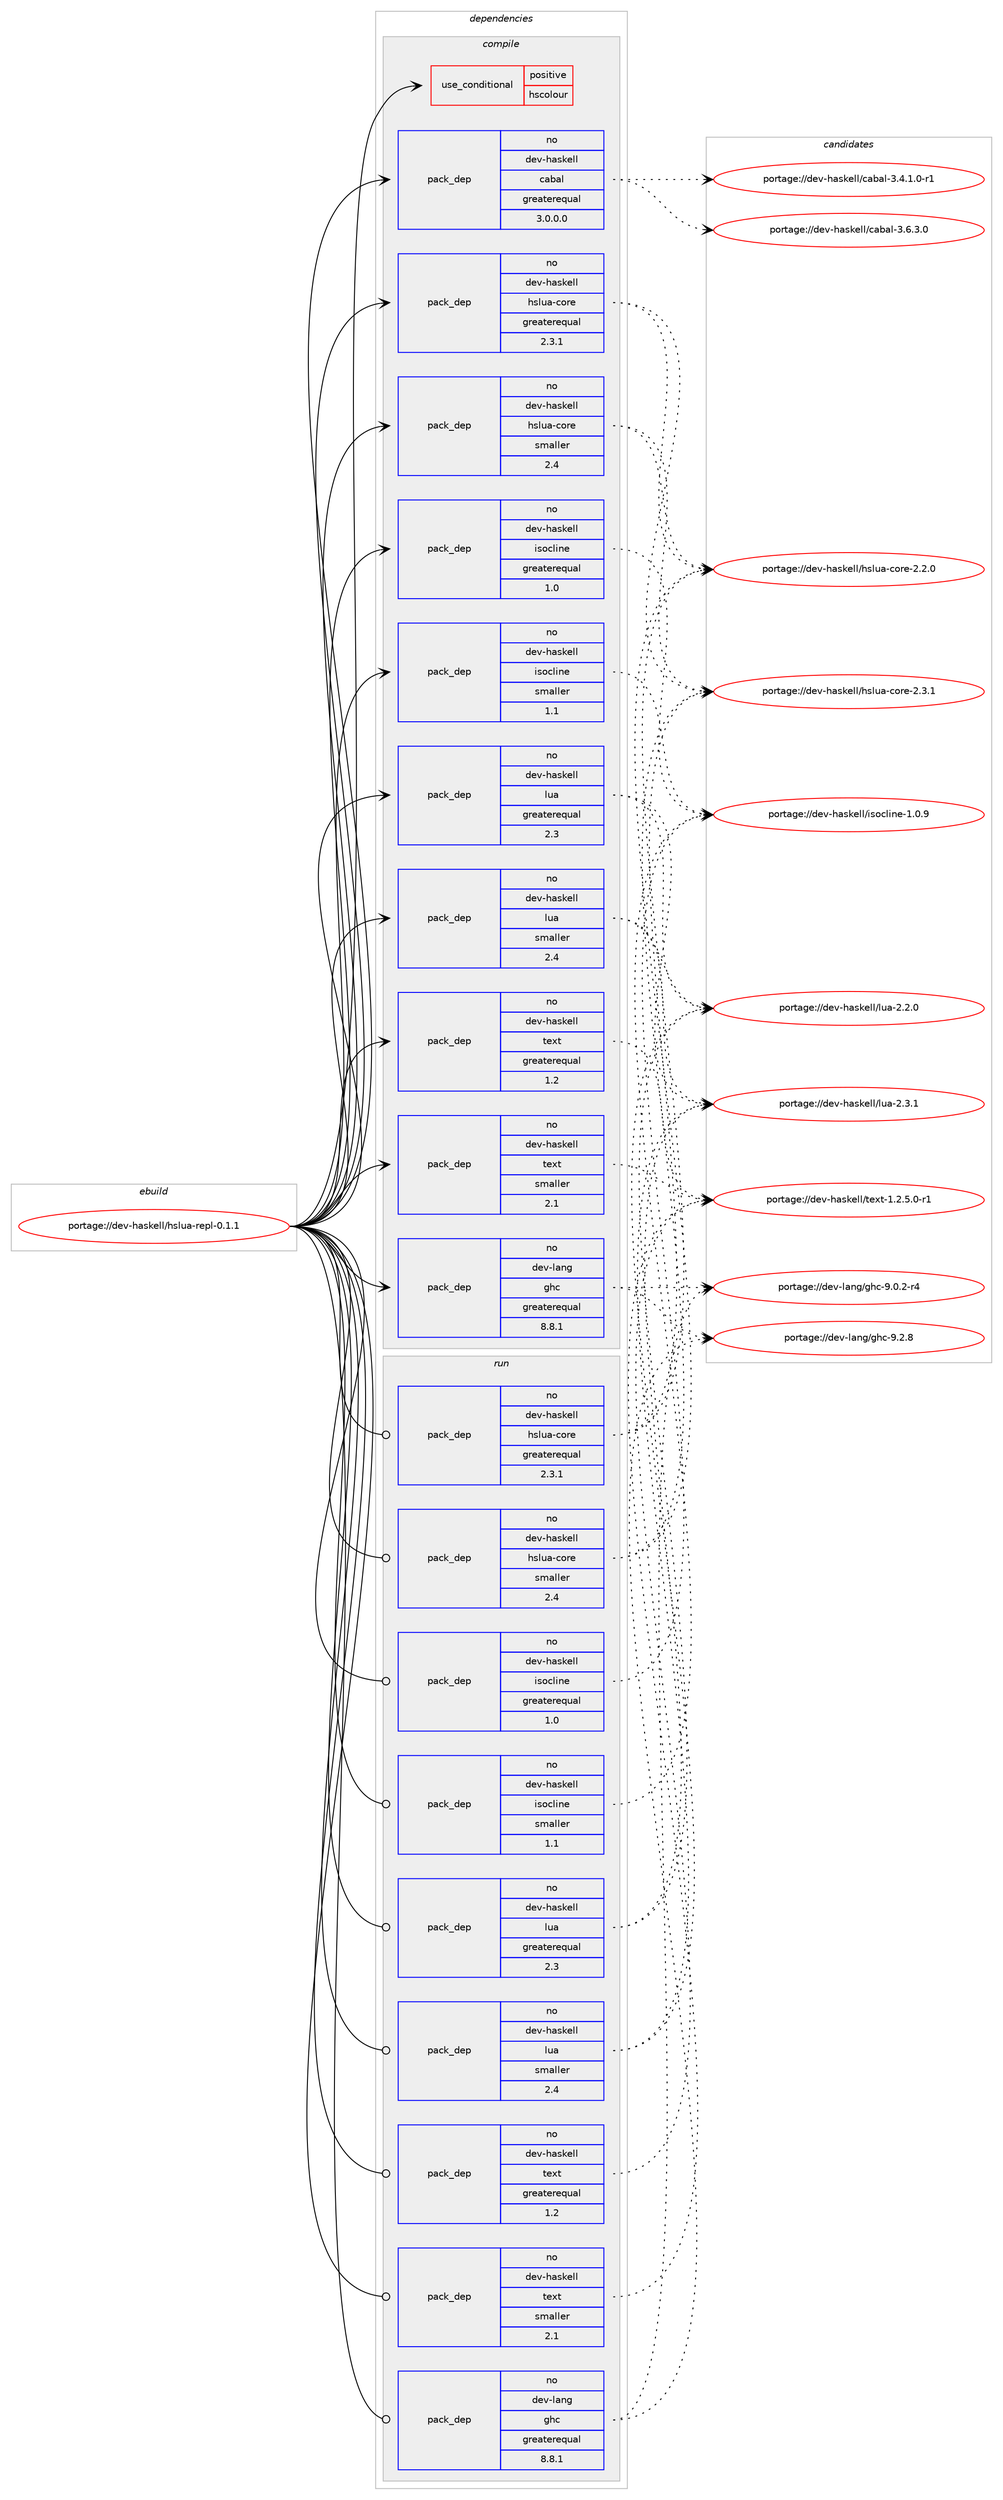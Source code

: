 digraph prolog {

# *************
# Graph options
# *************

newrank=true;
concentrate=true;
compound=true;
graph [rankdir=LR,fontname=Helvetica,fontsize=10,ranksep=1.5];#, ranksep=2.5, nodesep=0.2];
edge  [arrowhead=vee];
node  [fontname=Helvetica,fontsize=10];

# **********
# The ebuild
# **********

subgraph cluster_leftcol {
color=gray;
rank=same;
label=<<i>ebuild</i>>;
id [label="portage://dev-haskell/hslua-repl-0.1.1", color=red, width=4, href="../dev-haskell/hslua-repl-0.1.1.svg"];
}

# ****************
# The dependencies
# ****************

subgraph cluster_midcol {
color=gray;
label=<<i>dependencies</i>>;
subgraph cluster_compile {
fillcolor="#eeeeee";
style=filled;
label=<<i>compile</i>>;
subgraph cond19938 {
dependency38839 [label=<<TABLE BORDER="0" CELLBORDER="1" CELLSPACING="0" CELLPADDING="4"><TR><TD ROWSPAN="3" CELLPADDING="10">use_conditional</TD></TR><TR><TD>positive</TD></TR><TR><TD>hscolour</TD></TR></TABLE>>, shape=none, color=red];
# *** BEGIN UNKNOWN DEPENDENCY TYPE (TODO) ***
# dependency38839 -> package_dependency(portage://dev-haskell/hslua-repl-0.1.1,install,no,dev-haskell,hscolour,none,[,,],[],[])
# *** END UNKNOWN DEPENDENCY TYPE (TODO) ***

}
id:e -> dependency38839:w [weight=20,style="solid",arrowhead="vee"];
subgraph pack17935 {
dependency38840 [label=<<TABLE BORDER="0" CELLBORDER="1" CELLSPACING="0" CELLPADDING="4" WIDTH="220"><TR><TD ROWSPAN="6" CELLPADDING="30">pack_dep</TD></TR><TR><TD WIDTH="110">no</TD></TR><TR><TD>dev-haskell</TD></TR><TR><TD>cabal</TD></TR><TR><TD>greaterequal</TD></TR><TR><TD>3.0.0.0</TD></TR></TABLE>>, shape=none, color=blue];
}
id:e -> dependency38840:w [weight=20,style="solid",arrowhead="vee"];
subgraph pack17936 {
dependency38841 [label=<<TABLE BORDER="0" CELLBORDER="1" CELLSPACING="0" CELLPADDING="4" WIDTH="220"><TR><TD ROWSPAN="6" CELLPADDING="30">pack_dep</TD></TR><TR><TD WIDTH="110">no</TD></TR><TR><TD>dev-haskell</TD></TR><TR><TD>hslua-core</TD></TR><TR><TD>greaterequal</TD></TR><TR><TD>2.3.1</TD></TR></TABLE>>, shape=none, color=blue];
}
id:e -> dependency38841:w [weight=20,style="solid",arrowhead="vee"];
subgraph pack17937 {
dependency38842 [label=<<TABLE BORDER="0" CELLBORDER="1" CELLSPACING="0" CELLPADDING="4" WIDTH="220"><TR><TD ROWSPAN="6" CELLPADDING="30">pack_dep</TD></TR><TR><TD WIDTH="110">no</TD></TR><TR><TD>dev-haskell</TD></TR><TR><TD>hslua-core</TD></TR><TR><TD>smaller</TD></TR><TR><TD>2.4</TD></TR></TABLE>>, shape=none, color=blue];
}
id:e -> dependency38842:w [weight=20,style="solid",arrowhead="vee"];
subgraph pack17938 {
dependency38843 [label=<<TABLE BORDER="0" CELLBORDER="1" CELLSPACING="0" CELLPADDING="4" WIDTH="220"><TR><TD ROWSPAN="6" CELLPADDING="30">pack_dep</TD></TR><TR><TD WIDTH="110">no</TD></TR><TR><TD>dev-haskell</TD></TR><TR><TD>isocline</TD></TR><TR><TD>greaterequal</TD></TR><TR><TD>1.0</TD></TR></TABLE>>, shape=none, color=blue];
}
id:e -> dependency38843:w [weight=20,style="solid",arrowhead="vee"];
subgraph pack17939 {
dependency38844 [label=<<TABLE BORDER="0" CELLBORDER="1" CELLSPACING="0" CELLPADDING="4" WIDTH="220"><TR><TD ROWSPAN="6" CELLPADDING="30">pack_dep</TD></TR><TR><TD WIDTH="110">no</TD></TR><TR><TD>dev-haskell</TD></TR><TR><TD>isocline</TD></TR><TR><TD>smaller</TD></TR><TR><TD>1.1</TD></TR></TABLE>>, shape=none, color=blue];
}
id:e -> dependency38844:w [weight=20,style="solid",arrowhead="vee"];
subgraph pack17940 {
dependency38845 [label=<<TABLE BORDER="0" CELLBORDER="1" CELLSPACING="0" CELLPADDING="4" WIDTH="220"><TR><TD ROWSPAN="6" CELLPADDING="30">pack_dep</TD></TR><TR><TD WIDTH="110">no</TD></TR><TR><TD>dev-haskell</TD></TR><TR><TD>lua</TD></TR><TR><TD>greaterequal</TD></TR><TR><TD>2.3</TD></TR></TABLE>>, shape=none, color=blue];
}
id:e -> dependency38845:w [weight=20,style="solid",arrowhead="vee"];
subgraph pack17941 {
dependency38846 [label=<<TABLE BORDER="0" CELLBORDER="1" CELLSPACING="0" CELLPADDING="4" WIDTH="220"><TR><TD ROWSPAN="6" CELLPADDING="30">pack_dep</TD></TR><TR><TD WIDTH="110">no</TD></TR><TR><TD>dev-haskell</TD></TR><TR><TD>lua</TD></TR><TR><TD>smaller</TD></TR><TR><TD>2.4</TD></TR></TABLE>>, shape=none, color=blue];
}
id:e -> dependency38846:w [weight=20,style="solid",arrowhead="vee"];
subgraph pack17942 {
dependency38847 [label=<<TABLE BORDER="0" CELLBORDER="1" CELLSPACING="0" CELLPADDING="4" WIDTH="220"><TR><TD ROWSPAN="6" CELLPADDING="30">pack_dep</TD></TR><TR><TD WIDTH="110">no</TD></TR><TR><TD>dev-haskell</TD></TR><TR><TD>text</TD></TR><TR><TD>greaterequal</TD></TR><TR><TD>1.2</TD></TR></TABLE>>, shape=none, color=blue];
}
id:e -> dependency38847:w [weight=20,style="solid",arrowhead="vee"];
subgraph pack17943 {
dependency38848 [label=<<TABLE BORDER="0" CELLBORDER="1" CELLSPACING="0" CELLPADDING="4" WIDTH="220"><TR><TD ROWSPAN="6" CELLPADDING="30">pack_dep</TD></TR><TR><TD WIDTH="110">no</TD></TR><TR><TD>dev-haskell</TD></TR><TR><TD>text</TD></TR><TR><TD>smaller</TD></TR><TR><TD>2.1</TD></TR></TABLE>>, shape=none, color=blue];
}
id:e -> dependency38848:w [weight=20,style="solid",arrowhead="vee"];
subgraph pack17944 {
dependency38849 [label=<<TABLE BORDER="0" CELLBORDER="1" CELLSPACING="0" CELLPADDING="4" WIDTH="220"><TR><TD ROWSPAN="6" CELLPADDING="30">pack_dep</TD></TR><TR><TD WIDTH="110">no</TD></TR><TR><TD>dev-lang</TD></TR><TR><TD>ghc</TD></TR><TR><TD>greaterequal</TD></TR><TR><TD>8.8.1</TD></TR></TABLE>>, shape=none, color=blue];
}
id:e -> dependency38849:w [weight=20,style="solid",arrowhead="vee"];
}
subgraph cluster_compileandrun {
fillcolor="#eeeeee";
style=filled;
label=<<i>compile and run</i>>;
}
subgraph cluster_run {
fillcolor="#eeeeee";
style=filled;
label=<<i>run</i>>;
subgraph pack17945 {
dependency38850 [label=<<TABLE BORDER="0" CELLBORDER="1" CELLSPACING="0" CELLPADDING="4" WIDTH="220"><TR><TD ROWSPAN="6" CELLPADDING="30">pack_dep</TD></TR><TR><TD WIDTH="110">no</TD></TR><TR><TD>dev-haskell</TD></TR><TR><TD>hslua-core</TD></TR><TR><TD>greaterequal</TD></TR><TR><TD>2.3.1</TD></TR></TABLE>>, shape=none, color=blue];
}
id:e -> dependency38850:w [weight=20,style="solid",arrowhead="odot"];
subgraph pack17946 {
dependency38851 [label=<<TABLE BORDER="0" CELLBORDER="1" CELLSPACING="0" CELLPADDING="4" WIDTH="220"><TR><TD ROWSPAN="6" CELLPADDING="30">pack_dep</TD></TR><TR><TD WIDTH="110">no</TD></TR><TR><TD>dev-haskell</TD></TR><TR><TD>hslua-core</TD></TR><TR><TD>smaller</TD></TR><TR><TD>2.4</TD></TR></TABLE>>, shape=none, color=blue];
}
id:e -> dependency38851:w [weight=20,style="solid",arrowhead="odot"];
subgraph pack17947 {
dependency38852 [label=<<TABLE BORDER="0" CELLBORDER="1" CELLSPACING="0" CELLPADDING="4" WIDTH="220"><TR><TD ROWSPAN="6" CELLPADDING="30">pack_dep</TD></TR><TR><TD WIDTH="110">no</TD></TR><TR><TD>dev-haskell</TD></TR><TR><TD>isocline</TD></TR><TR><TD>greaterequal</TD></TR><TR><TD>1.0</TD></TR></TABLE>>, shape=none, color=blue];
}
id:e -> dependency38852:w [weight=20,style="solid",arrowhead="odot"];
subgraph pack17948 {
dependency38853 [label=<<TABLE BORDER="0" CELLBORDER="1" CELLSPACING="0" CELLPADDING="4" WIDTH="220"><TR><TD ROWSPAN="6" CELLPADDING="30">pack_dep</TD></TR><TR><TD WIDTH="110">no</TD></TR><TR><TD>dev-haskell</TD></TR><TR><TD>isocline</TD></TR><TR><TD>smaller</TD></TR><TR><TD>1.1</TD></TR></TABLE>>, shape=none, color=blue];
}
id:e -> dependency38853:w [weight=20,style="solid",arrowhead="odot"];
subgraph pack17949 {
dependency38854 [label=<<TABLE BORDER="0" CELLBORDER="1" CELLSPACING="0" CELLPADDING="4" WIDTH="220"><TR><TD ROWSPAN="6" CELLPADDING="30">pack_dep</TD></TR><TR><TD WIDTH="110">no</TD></TR><TR><TD>dev-haskell</TD></TR><TR><TD>lua</TD></TR><TR><TD>greaterequal</TD></TR><TR><TD>2.3</TD></TR></TABLE>>, shape=none, color=blue];
}
id:e -> dependency38854:w [weight=20,style="solid",arrowhead="odot"];
subgraph pack17950 {
dependency38855 [label=<<TABLE BORDER="0" CELLBORDER="1" CELLSPACING="0" CELLPADDING="4" WIDTH="220"><TR><TD ROWSPAN="6" CELLPADDING="30">pack_dep</TD></TR><TR><TD WIDTH="110">no</TD></TR><TR><TD>dev-haskell</TD></TR><TR><TD>lua</TD></TR><TR><TD>smaller</TD></TR><TR><TD>2.4</TD></TR></TABLE>>, shape=none, color=blue];
}
id:e -> dependency38855:w [weight=20,style="solid",arrowhead="odot"];
subgraph pack17951 {
dependency38856 [label=<<TABLE BORDER="0" CELLBORDER="1" CELLSPACING="0" CELLPADDING="4" WIDTH="220"><TR><TD ROWSPAN="6" CELLPADDING="30">pack_dep</TD></TR><TR><TD WIDTH="110">no</TD></TR><TR><TD>dev-haskell</TD></TR><TR><TD>text</TD></TR><TR><TD>greaterequal</TD></TR><TR><TD>1.2</TD></TR></TABLE>>, shape=none, color=blue];
}
id:e -> dependency38856:w [weight=20,style="solid",arrowhead="odot"];
subgraph pack17952 {
dependency38857 [label=<<TABLE BORDER="0" CELLBORDER="1" CELLSPACING="0" CELLPADDING="4" WIDTH="220"><TR><TD ROWSPAN="6" CELLPADDING="30">pack_dep</TD></TR><TR><TD WIDTH="110">no</TD></TR><TR><TD>dev-haskell</TD></TR><TR><TD>text</TD></TR><TR><TD>smaller</TD></TR><TR><TD>2.1</TD></TR></TABLE>>, shape=none, color=blue];
}
id:e -> dependency38857:w [weight=20,style="solid",arrowhead="odot"];
subgraph pack17953 {
dependency38858 [label=<<TABLE BORDER="0" CELLBORDER="1" CELLSPACING="0" CELLPADDING="4" WIDTH="220"><TR><TD ROWSPAN="6" CELLPADDING="30">pack_dep</TD></TR><TR><TD WIDTH="110">no</TD></TR><TR><TD>dev-lang</TD></TR><TR><TD>ghc</TD></TR><TR><TD>greaterequal</TD></TR><TR><TD>8.8.1</TD></TR></TABLE>>, shape=none, color=blue];
}
id:e -> dependency38858:w [weight=20,style="solid",arrowhead="odot"];
# *** BEGIN UNKNOWN DEPENDENCY TYPE (TODO) ***
# id -> package_dependency(portage://dev-haskell/hslua-repl-0.1.1,run,no,dev-lang,ghc,none,[,,],any_same_slot,[use(optenable(profile),none)])
# *** END UNKNOWN DEPENDENCY TYPE (TODO) ***

}
}

# **************
# The candidates
# **************

subgraph cluster_choices {
rank=same;
color=gray;
label=<<i>candidates</i>>;

subgraph choice17935 {
color=black;
nodesep=1;
choice1001011184510497115107101108108479997989710845514652464946484511449 [label="portage://dev-haskell/cabal-3.4.1.0-r1", color=red, width=4,href="../dev-haskell/cabal-3.4.1.0-r1.svg"];
choice100101118451049711510710110810847999798971084551465446514648 [label="portage://dev-haskell/cabal-3.6.3.0", color=red, width=4,href="../dev-haskell/cabal-3.6.3.0.svg"];
dependency38840:e -> choice1001011184510497115107101108108479997989710845514652464946484511449:w [style=dotted,weight="100"];
dependency38840:e -> choice100101118451049711510710110810847999798971084551465446514648:w [style=dotted,weight="100"];
}
subgraph choice17936 {
color=black;
nodesep=1;
choice100101118451049711510710110810847104115108117974599111114101455046504648 [label="portage://dev-haskell/hslua-core-2.2.0", color=red, width=4,href="../dev-haskell/hslua-core-2.2.0.svg"];
choice100101118451049711510710110810847104115108117974599111114101455046514649 [label="portage://dev-haskell/hslua-core-2.3.1", color=red, width=4,href="../dev-haskell/hslua-core-2.3.1.svg"];
dependency38841:e -> choice100101118451049711510710110810847104115108117974599111114101455046504648:w [style=dotted,weight="100"];
dependency38841:e -> choice100101118451049711510710110810847104115108117974599111114101455046514649:w [style=dotted,weight="100"];
}
subgraph choice17937 {
color=black;
nodesep=1;
choice100101118451049711510710110810847104115108117974599111114101455046504648 [label="portage://dev-haskell/hslua-core-2.2.0", color=red, width=4,href="../dev-haskell/hslua-core-2.2.0.svg"];
choice100101118451049711510710110810847104115108117974599111114101455046514649 [label="portage://dev-haskell/hslua-core-2.3.1", color=red, width=4,href="../dev-haskell/hslua-core-2.3.1.svg"];
dependency38842:e -> choice100101118451049711510710110810847104115108117974599111114101455046504648:w [style=dotted,weight="100"];
dependency38842:e -> choice100101118451049711510710110810847104115108117974599111114101455046514649:w [style=dotted,weight="100"];
}
subgraph choice17938 {
color=black;
nodesep=1;
choice10010111845104971151071011081084710511511199108105110101454946484657 [label="portage://dev-haskell/isocline-1.0.9", color=red, width=4,href="../dev-haskell/isocline-1.0.9.svg"];
dependency38843:e -> choice10010111845104971151071011081084710511511199108105110101454946484657:w [style=dotted,weight="100"];
}
subgraph choice17939 {
color=black;
nodesep=1;
choice10010111845104971151071011081084710511511199108105110101454946484657 [label="portage://dev-haskell/isocline-1.0.9", color=red, width=4,href="../dev-haskell/isocline-1.0.9.svg"];
dependency38844:e -> choice10010111845104971151071011081084710511511199108105110101454946484657:w [style=dotted,weight="100"];
}
subgraph choice17940 {
color=black;
nodesep=1;
choice10010111845104971151071011081084710811797455046504648 [label="portage://dev-haskell/lua-2.2.0", color=red, width=4,href="../dev-haskell/lua-2.2.0.svg"];
choice10010111845104971151071011081084710811797455046514649 [label="portage://dev-haskell/lua-2.3.1", color=red, width=4,href="../dev-haskell/lua-2.3.1.svg"];
dependency38845:e -> choice10010111845104971151071011081084710811797455046504648:w [style=dotted,weight="100"];
dependency38845:e -> choice10010111845104971151071011081084710811797455046514649:w [style=dotted,weight="100"];
}
subgraph choice17941 {
color=black;
nodesep=1;
choice10010111845104971151071011081084710811797455046504648 [label="portage://dev-haskell/lua-2.2.0", color=red, width=4,href="../dev-haskell/lua-2.2.0.svg"];
choice10010111845104971151071011081084710811797455046514649 [label="portage://dev-haskell/lua-2.3.1", color=red, width=4,href="../dev-haskell/lua-2.3.1.svg"];
dependency38846:e -> choice10010111845104971151071011081084710811797455046504648:w [style=dotted,weight="100"];
dependency38846:e -> choice10010111845104971151071011081084710811797455046514649:w [style=dotted,weight="100"];
}
subgraph choice17942 {
color=black;
nodesep=1;
choice10010111845104971151071011081084711610112011645494650465346484511449 [label="portage://dev-haskell/text-1.2.5.0-r1", color=red, width=4,href="../dev-haskell/text-1.2.5.0-r1.svg"];
dependency38847:e -> choice10010111845104971151071011081084711610112011645494650465346484511449:w [style=dotted,weight="100"];
}
subgraph choice17943 {
color=black;
nodesep=1;
choice10010111845104971151071011081084711610112011645494650465346484511449 [label="portage://dev-haskell/text-1.2.5.0-r1", color=red, width=4,href="../dev-haskell/text-1.2.5.0-r1.svg"];
dependency38848:e -> choice10010111845104971151071011081084711610112011645494650465346484511449:w [style=dotted,weight="100"];
}
subgraph choice17944 {
color=black;
nodesep=1;
choice100101118451089711010347103104994557464846504511452 [label="portage://dev-lang/ghc-9.0.2-r4", color=red, width=4,href="../dev-lang/ghc-9.0.2-r4.svg"];
choice10010111845108971101034710310499455746504656 [label="portage://dev-lang/ghc-9.2.8", color=red, width=4,href="../dev-lang/ghc-9.2.8.svg"];
dependency38849:e -> choice100101118451089711010347103104994557464846504511452:w [style=dotted,weight="100"];
dependency38849:e -> choice10010111845108971101034710310499455746504656:w [style=dotted,weight="100"];
}
subgraph choice17945 {
color=black;
nodesep=1;
choice100101118451049711510710110810847104115108117974599111114101455046504648 [label="portage://dev-haskell/hslua-core-2.2.0", color=red, width=4,href="../dev-haskell/hslua-core-2.2.0.svg"];
choice100101118451049711510710110810847104115108117974599111114101455046514649 [label="portage://dev-haskell/hslua-core-2.3.1", color=red, width=4,href="../dev-haskell/hslua-core-2.3.1.svg"];
dependency38850:e -> choice100101118451049711510710110810847104115108117974599111114101455046504648:w [style=dotted,weight="100"];
dependency38850:e -> choice100101118451049711510710110810847104115108117974599111114101455046514649:w [style=dotted,weight="100"];
}
subgraph choice17946 {
color=black;
nodesep=1;
choice100101118451049711510710110810847104115108117974599111114101455046504648 [label="portage://dev-haskell/hslua-core-2.2.0", color=red, width=4,href="../dev-haskell/hslua-core-2.2.0.svg"];
choice100101118451049711510710110810847104115108117974599111114101455046514649 [label="portage://dev-haskell/hslua-core-2.3.1", color=red, width=4,href="../dev-haskell/hslua-core-2.3.1.svg"];
dependency38851:e -> choice100101118451049711510710110810847104115108117974599111114101455046504648:w [style=dotted,weight="100"];
dependency38851:e -> choice100101118451049711510710110810847104115108117974599111114101455046514649:w [style=dotted,weight="100"];
}
subgraph choice17947 {
color=black;
nodesep=1;
choice10010111845104971151071011081084710511511199108105110101454946484657 [label="portage://dev-haskell/isocline-1.0.9", color=red, width=4,href="../dev-haskell/isocline-1.0.9.svg"];
dependency38852:e -> choice10010111845104971151071011081084710511511199108105110101454946484657:w [style=dotted,weight="100"];
}
subgraph choice17948 {
color=black;
nodesep=1;
choice10010111845104971151071011081084710511511199108105110101454946484657 [label="portage://dev-haskell/isocline-1.0.9", color=red, width=4,href="../dev-haskell/isocline-1.0.9.svg"];
dependency38853:e -> choice10010111845104971151071011081084710511511199108105110101454946484657:w [style=dotted,weight="100"];
}
subgraph choice17949 {
color=black;
nodesep=1;
choice10010111845104971151071011081084710811797455046504648 [label="portage://dev-haskell/lua-2.2.0", color=red, width=4,href="../dev-haskell/lua-2.2.0.svg"];
choice10010111845104971151071011081084710811797455046514649 [label="portage://dev-haskell/lua-2.3.1", color=red, width=4,href="../dev-haskell/lua-2.3.1.svg"];
dependency38854:e -> choice10010111845104971151071011081084710811797455046504648:w [style=dotted,weight="100"];
dependency38854:e -> choice10010111845104971151071011081084710811797455046514649:w [style=dotted,weight="100"];
}
subgraph choice17950 {
color=black;
nodesep=1;
choice10010111845104971151071011081084710811797455046504648 [label="portage://dev-haskell/lua-2.2.0", color=red, width=4,href="../dev-haskell/lua-2.2.0.svg"];
choice10010111845104971151071011081084710811797455046514649 [label="portage://dev-haskell/lua-2.3.1", color=red, width=4,href="../dev-haskell/lua-2.3.1.svg"];
dependency38855:e -> choice10010111845104971151071011081084710811797455046504648:w [style=dotted,weight="100"];
dependency38855:e -> choice10010111845104971151071011081084710811797455046514649:w [style=dotted,weight="100"];
}
subgraph choice17951 {
color=black;
nodesep=1;
choice10010111845104971151071011081084711610112011645494650465346484511449 [label="portage://dev-haskell/text-1.2.5.0-r1", color=red, width=4,href="../dev-haskell/text-1.2.5.0-r1.svg"];
dependency38856:e -> choice10010111845104971151071011081084711610112011645494650465346484511449:w [style=dotted,weight="100"];
}
subgraph choice17952 {
color=black;
nodesep=1;
choice10010111845104971151071011081084711610112011645494650465346484511449 [label="portage://dev-haskell/text-1.2.5.0-r1", color=red, width=4,href="../dev-haskell/text-1.2.5.0-r1.svg"];
dependency38857:e -> choice10010111845104971151071011081084711610112011645494650465346484511449:w [style=dotted,weight="100"];
}
subgraph choice17953 {
color=black;
nodesep=1;
choice100101118451089711010347103104994557464846504511452 [label="portage://dev-lang/ghc-9.0.2-r4", color=red, width=4,href="../dev-lang/ghc-9.0.2-r4.svg"];
choice10010111845108971101034710310499455746504656 [label="portage://dev-lang/ghc-9.2.8", color=red, width=4,href="../dev-lang/ghc-9.2.8.svg"];
dependency38858:e -> choice100101118451089711010347103104994557464846504511452:w [style=dotted,weight="100"];
dependency38858:e -> choice10010111845108971101034710310499455746504656:w [style=dotted,weight="100"];
}
}

}
